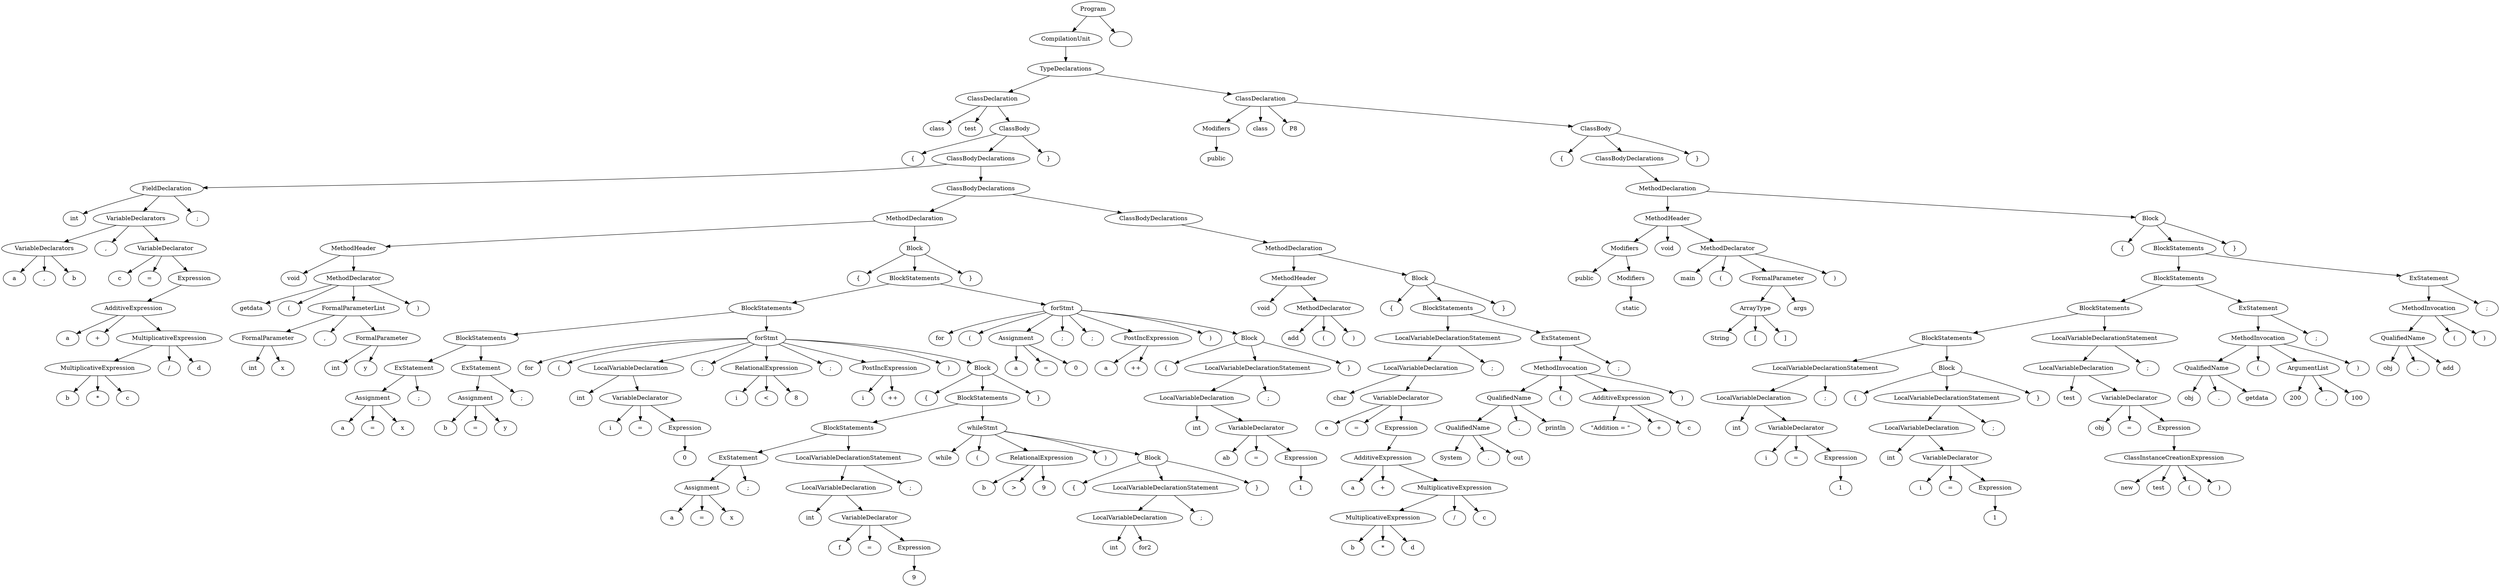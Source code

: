 digraph G {
n1 [label="class"]
n2 [label="test"]
n3 [label="{"]
n4 [label="int"]
n5 [label="a"]
n6 [label=","]
n7 [label="b"]
n8 [label="VariableDeclarators"]
n8->n7;
n8->n6;
n8->n5;
n9 [label=","]
n10 [label="c"]
n11 [label="="]
n12 [label="a"]
n13 [label="+"]
n14 [label="b"]
n15 [label="*"]
n16 [label="c"]
n17 [label="MultiplicativeExpression"]
n17->n16;
n17->n15;
n17->n14;
n18 [label="/"]
n19 [label="d"]
n20 [label="MultiplicativeExpression"]
n20->n19;
n20->n18;
n20->n17;
n21 [label="AdditiveExpression"]
n21->n20;
n21->n13;
n21->n12;
n22 [label="Expression"]
n22->n21;
n23 [label="VariableDeclarator"]
n23->n22;
n23->n11;
n23->n10;
n24 [label="VariableDeclarators"]
n24->n23;
n24->n9;
n24->n8;
n25 [label=";"]
n26 [label="FieldDeclaration"]
n26->n25;
n26->n24;
n26->n4;
n27 [label="void"]
n28 [label="getdata"]
n29 [label="("]
n30 [label="int"]
n31 [label="x"]
n32 [label="FormalParameter"]
n32->n31;
n32->n30;
n33 [label=","]
n34 [label="int"]
n35 [label="y"]
n36 [label="FormalParameter"]
n36->n35;
n36->n34;
n37 [label="FormalParameterList"]
n37->n36;
n37->n33;
n37->n32;
n38 [label=")"]
n39 [label="MethodDeclarator"]
n39->n38;
n39->n37;
n39->n29;
n39->n28;
n40 [label="MethodHeader"]
n40->n39;
n40->n27;
n41 [label="{"]
n42 [label="a"]
n43 [label="="]
n44 [label="x"]
n45 [label="Assignment"]
n45->n44;
n45->n43;
n45->n42;
n46 [label=";"]
n47 [label="ExStatement"]
n47->n46;
n47->n45;
n48 [label="b"]
n49 [label="="]
n50 [label="y"]
n51 [label="Assignment"]
n51->n50;
n51->n49;
n51->n48;
n52 [label=";"]
n53 [label="ExStatement"]
n53->n52;
n53->n51;
n54 [label="BlockStatements"]
n54->n53;
n54->n47;
n55 [label="for"]
n56 [label="("]
n57 [label="int"]
n58 [label="i"]
n59 [label="="]
n60 [label="0"]
n61 [label="Expression"]
n61->n60;
n62 [label="VariableDeclarator"]
n62->n61;
n62->n59;
n62->n58;
n63 [label="LocalVariableDeclaration"]
n63->n62;
n63->n57;
n64 [label=";"]
n65 [label="i"]
n66 [label="<"]
n67 [label="8"]
n68 [label="RelationalExpression"]
n68->n67;
n68->n66;
n68->n65;
n69 [label=";"]
n70 [label="i"]
n71 [label="++"]
n72 [label="PostIncExpression"]
n72->n71;
n72->n70;
n73 [label=")"]
n74 [label="{"]
n75 [label="a"]
n76 [label="="]
n77 [label="x"]
n78 [label="Assignment"]
n78->n77;
n78->n76;
n78->n75;
n79 [label=";"]
n80 [label="ExStatement"]
n80->n79;
n80->n78;
n81 [label="int"]
n82 [label="f"]
n83 [label="="]
n84 [label="9"]
n85 [label="Expression"]
n85->n84;
n86 [label="VariableDeclarator"]
n86->n85;
n86->n83;
n86->n82;
n87 [label="LocalVariableDeclaration"]
n87->n86;
n87->n81;
n88 [label=";"]
n89 [label="LocalVariableDeclarationStatement"]
n89->n88;
n89->n87;
n90 [label="BlockStatements"]
n90->n89;
n90->n80;
n91 [label="while"]
n92 [label="("]
n93 [label="b"]
n94 [label=">"]
n95 [label="9"]
n96 [label="RelationalExpression"]
n96->n95;
n96->n94;
n96->n93;
n97 [label=")"]
n98 [label="{"]
n99 [label="int"]
n100 [label="for2"]
n101 [label="LocalVariableDeclaration"]
n101->n100;
n101->n99;
n102 [label=";"]
n103 [label="LocalVariableDeclarationStatement"]
n103->n102;
n103->n101;
n104 [label="}"]
n105 [label="Block"]
n105->n104;
n105->n103;
n105->n98;
n106 [label="whileStmt"]
n106->n105;
n106->n97;
n106->n96;
n106->n92;
n106->n91;
n107 [label="BlockStatements"]
n107->n106;
n107->n90;
n108 [label="}"]
n109 [label="Block"]
n109->n108;
n109->n107;
n109->n74;
n110 [label="forStmt"]
n110->n109;
n110->n73;
n110->n72;
n110->n69;
n110->n68;
n110->n64;
n110->n63;
n110->n56;
n110->n55;
n111 [label="BlockStatements"]
n111->n110;
n111->n54;
n112 [label="for"]
n113 [label="("]
n114 [label="a"]
n115 [label="="]
n116 [label="0"]
n117 [label="Assignment"]
n117->n116;
n117->n115;
n117->n114;
n118 [label=";"]
n119 [label=";"]
n120 [label="a"]
n121 [label="++"]
n122 [label="PostIncExpression"]
n122->n121;
n122->n120;
n123 [label=")"]
n124 [label="{"]
n125 [label="int"]
n126 [label="ab"]
n127 [label="="]
n128 [label="1"]
n129 [label="Expression"]
n129->n128;
n130 [label="VariableDeclarator"]
n130->n129;
n130->n127;
n130->n126;
n131 [label="LocalVariableDeclaration"]
n131->n130;
n131->n125;
n132 [label=";"]
n133 [label="LocalVariableDeclarationStatement"]
n133->n132;
n133->n131;
n134 [label="}"]
n135 [label="Block"]
n135->n134;
n135->n133;
n135->n124;
n136 [label="forStmt"]
n136->n135;
n136->n123;
n136->n122;
n136->n119;
n136->n118;
n136->n117;
n136->n113;
n136->n112;
n137 [label="BlockStatements"]
n137->n136;
n137->n111;
n138 [label="}"]
n139 [label="Block"]
n139->n138;
n139->n137;
n139->n41;
n140 [label="MethodDeclaration"]
n140->n139;
n140->n40;
n141 [label="void"]
n142 [label="add"]
n143 [label="("]
n144 [label=")"]
n145 [label="MethodDeclarator"]
n145->n144;
n145->n143;
n145->n142;
n146 [label="MethodHeader"]
n146->n145;
n146->n141;
n147 [label="{"]
n148 [label="char"]
n149 [label="e"]
n150 [label="="]
n151 [label="a"]
n152 [label="+"]
n153 [label="b"]
n154 [label="*"]
n155 [label="d"]
n156 [label="MultiplicativeExpression"]
n156->n155;
n156->n154;
n156->n153;
n157 [label="/"]
n158 [label="c"]
n159 [label="MultiplicativeExpression"]
n159->n158;
n159->n157;
n159->n156;
n160 [label="AdditiveExpression"]
n160->n159;
n160->n152;
n160->n151;
n161 [label="Expression"]
n161->n160;
n162 [label="VariableDeclarator"]
n162->n161;
n162->n150;
n162->n149;
n163 [label="LocalVariableDeclaration"]
n163->n162;
n163->n148;
n164 [label=";"]
n165 [label="LocalVariableDeclarationStatement"]
n165->n164;
n165->n163;
n166 [label="System"]
n167 [label="."]
n168 [label="out"]
n169 [label="QualifiedName"]
n169->n168;
n169->n167;
n169->n166;
n170 [label="."]
n171 [label="println"]
n172 [label="QualifiedName"]
n172->n171;
n172->n170;
n172->n169;
n173 [label="("]
n174 [label="\"Addition = \""]
n175 [label="+"]
n176 [label="c"]
n177 [label="AdditiveExpression"]
n177->n176;
n177->n175;
n177->n174;
n178 [label=")"]
n179 [label="MethodInvocation"]
n179->n178;
n179->n177;
n179->n173;
n179->n172;
n180 [label=";"]
n181 [label="ExStatement"]
n181->n180;
n181->n179;
n182 [label="BlockStatements"]
n182->n181;
n182->n165;
n183 [label="}"]
n184 [label="Block"]
n184->n183;
n184->n182;
n184->n147;
n185 [label="MethodDeclaration"]
n185->n184;
n185->n146;
n186 [label="ClassBodyDeclarations"]
n186->n185;
n187 [label="ClassBodyDeclarations"]
n187->n186;
n187->n140;
n188 [label="ClassBodyDeclarations"]
n188->n187;
n188->n26;
n189 [label="}"]
n190 [label="ClassBody"]
n190->n189;
n190->n188;
n190->n3;
n191 [label="ClassDeclaration"]
n191->n190;
n191->n2;
n191->n1;
n192 [label="public"]
n193 [label="Modifiers"]
n193->n192;
n194 [label="class"]
n195 [label="P8"]
n196 [label="{"]
n197 [label="public"]
n198 [label="static"]
n199 [label="Modifiers"]
n199->n198;
n200 [label="Modifiers"]
n200->n199;
n200->n197;
n201 [label="void"]
n202 [label="main"]
n203 [label="("]
n204 [label="String"]
n205 [label="["]
n206 [label="]"]
n207 [label="ArrayType"]
n207->n206;
n207->n205;
n207->n204;
n208 [label="args"]
n209 [label="FormalParameter"]
n209->n208;
n209->n207;
n210 [label=")"]
n211 [label="MethodDeclarator"]
n211->n210;
n211->n209;
n211->n203;
n211->n202;
n212 [label="MethodHeader"]
n212->n211;
n212->n201;
n212->n200;
n213 [label="{"]
n214 [label="int"]
n215 [label="i"]
n216 [label="="]
n217 [label="1"]
n218 [label="Expression"]
n218->n217;
n219 [label="VariableDeclarator"]
n219->n218;
n219->n216;
n219->n215;
n220 [label="LocalVariableDeclaration"]
n220->n219;
n220->n214;
n221 [label=";"]
n222 [label="LocalVariableDeclarationStatement"]
n222->n221;
n222->n220;
n223 [label="{"]
n224 [label="int"]
n225 [label="i"]
n226 [label="="]
n227 [label="1"]
n228 [label="Expression"]
n228->n227;
n229 [label="VariableDeclarator"]
n229->n228;
n229->n226;
n229->n225;
n230 [label="LocalVariableDeclaration"]
n230->n229;
n230->n224;
n231 [label=";"]
n232 [label="LocalVariableDeclarationStatement"]
n232->n231;
n232->n230;
n233 [label="}"]
n234 [label="Block"]
n234->n233;
n234->n232;
n234->n223;
n235 [label="BlockStatements"]
n235->n234;
n235->n222;
n236 [label="test"]
n237 [label="obj"]
n238 [label="="]
n239 [label="new"]
n240 [label="test"]
n241 [label="("]
n242 [label=")"]
n243 [label="ClassInstanceCreationExpression"]
n243->n242;
n243->n241;
n243->n240;
n243->n239;
n244 [label="Expression"]
n244->n243;
n245 [label="VariableDeclarator"]
n245->n244;
n245->n238;
n245->n237;
n246 [label="LocalVariableDeclaration"]
n246->n245;
n246->n236;
n247 [label=";"]
n248 [label="LocalVariableDeclarationStatement"]
n248->n247;
n248->n246;
n249 [label="BlockStatements"]
n249->n248;
n249->n235;
n250 [label="obj"]
n251 [label="."]
n252 [label="getdata"]
n253 [label="QualifiedName"]
n253->n252;
n253->n251;
n253->n250;
n254 [label="("]
n255 [label="200"]
n256 [label=","]
n257 [label="100"]
n258 [label="ArgumentList"]
n258->n257;
n258->n256;
n258->n255;
n259 [label=")"]
n260 [label="MethodInvocation"]
n260->n259;
n260->n258;
n260->n254;
n260->n253;
n261 [label=";"]
n262 [label="ExStatement"]
n262->n261;
n262->n260;
n263 [label="BlockStatements"]
n263->n262;
n263->n249;
n264 [label="obj"]
n265 [label="."]
n266 [label="add"]
n267 [label="QualifiedName"]
n267->n266;
n267->n265;
n267->n264;
n268 [label="("]
n269 [label=")"]
n270 [label="MethodInvocation"]
n270->n269;
n270->n268;
n270->n267;
n271 [label=";"]
n272 [label="ExStatement"]
n272->n271;
n272->n270;
n273 [label="BlockStatements"]
n273->n272;
n273->n263;
n274 [label="}"]
n275 [label="Block"]
n275->n274;
n275->n273;
n275->n213;
n276 [label="MethodDeclaration"]
n276->n275;
n276->n212;
n277 [label="ClassBodyDeclarations"]
n277->n276;
n278 [label="}"]
n279 [label="ClassBody"]
n279->n278;
n279->n277;
n279->n196;
n280 [label="ClassDeclaration"]
n280->n279;
n280->n195;
n280->n194;
n280->n193;
n281 [label="TypeDeclarations"]
n281->n280;
n281->n191;
n282 [label="CompilationUnit"]
n282->n281;
n283 [label="Program"]
n283->n284;
n283->n282;
n284 [label=""]
}
